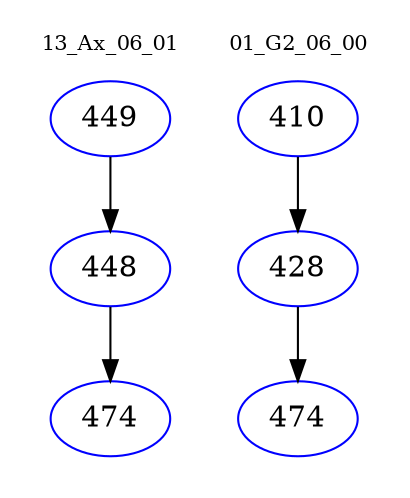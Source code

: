 digraph{
subgraph cluster_0 {
color = white
label = "13_Ax_06_01";
fontsize=10;
T0_449 [label="449", color="blue"]
T0_449 -> T0_448 [color="black"]
T0_448 [label="448", color="blue"]
T0_448 -> T0_474 [color="black"]
T0_474 [label="474", color="blue"]
}
subgraph cluster_1 {
color = white
label = "01_G2_06_00";
fontsize=10;
T1_410 [label="410", color="blue"]
T1_410 -> T1_428 [color="black"]
T1_428 [label="428", color="blue"]
T1_428 -> T1_474 [color="black"]
T1_474 [label="474", color="blue"]
}
}
